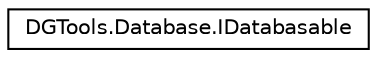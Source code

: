 digraph "Graphical Class Hierarchy"
{
 // LATEX_PDF_SIZE
  edge [fontname="Helvetica",fontsize="10",labelfontname="Helvetica",labelfontsize="10"];
  node [fontname="Helvetica",fontsize="10",shape=record];
  rankdir="LR";
  Node0 [label="DGTools.Database.IDatabasable",height=0.2,width=0.4,color="black", fillcolor="white", style="filled",URL="$interface_d_g_tools_1_1_database_1_1_i_databasable.html",tooltip="Implement this interface to allow an object to be stored in Database"];
}
